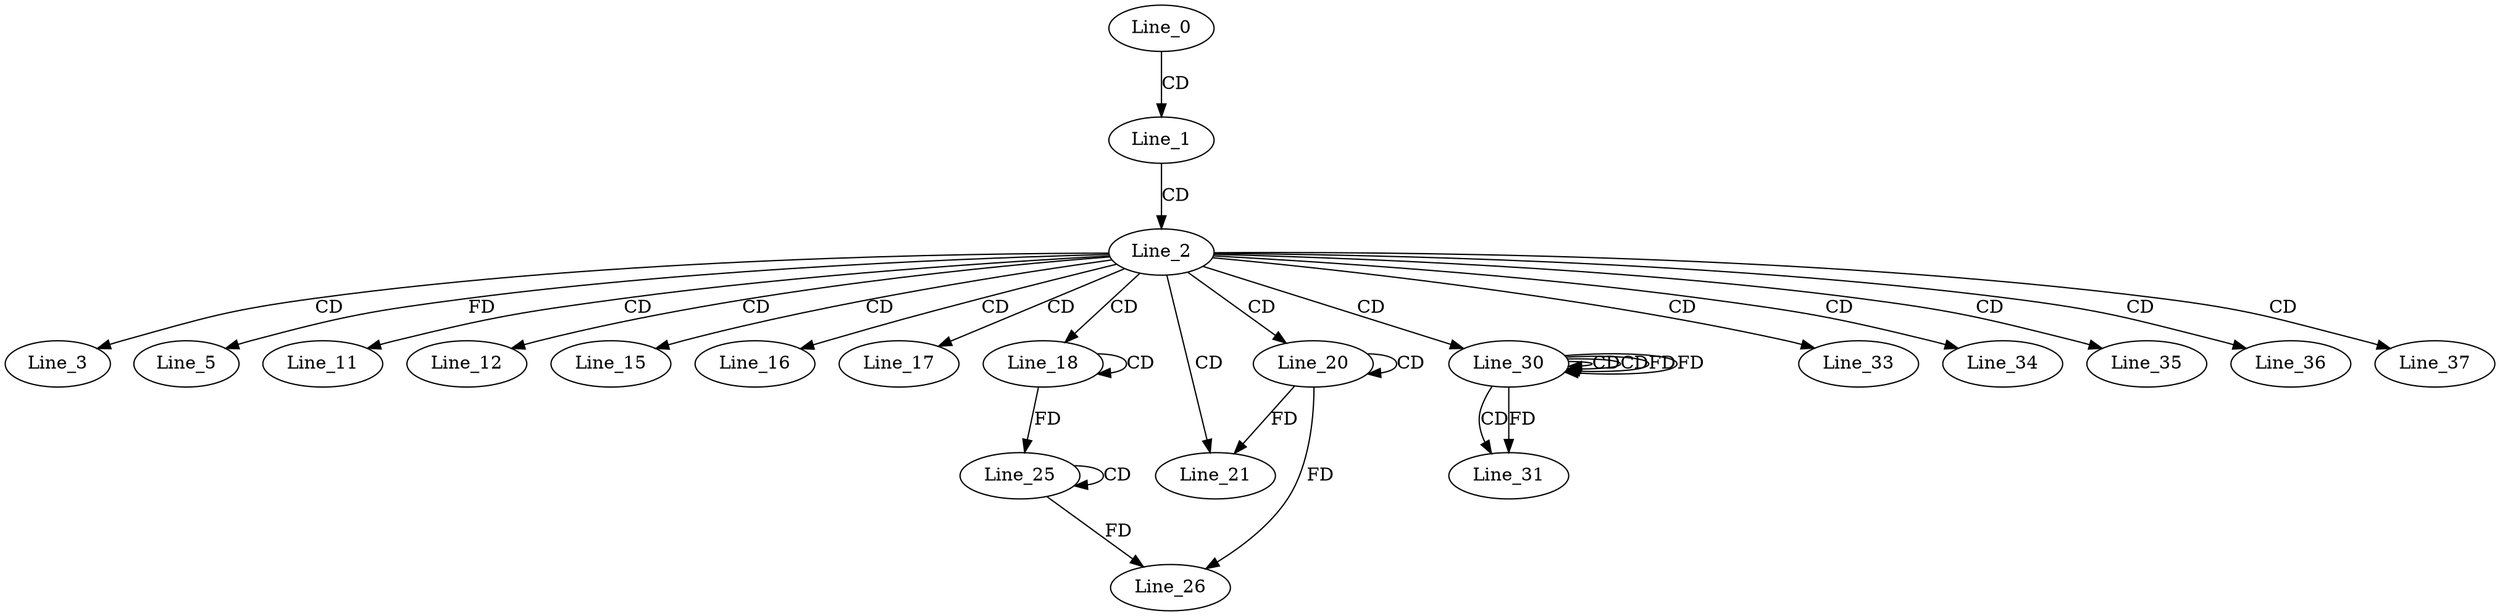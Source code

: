 digraph G {
  Line_0;
  Line_1;
  Line_2;
  Line_3;
  Line_5;
  Line_11;
  Line_12;
  Line_15;
  Line_16;
  Line_17;
  Line_18;
  Line_18;
  Line_20;
  Line_20;
  Line_21;
  Line_25;
  Line_25;
  Line_26;
  Line_26;
  Line_30;
  Line_30;
  Line_30;
  Line_30;
  Line_31;
  Line_31;
  Line_33;
  Line_34;
  Line_35;
  Line_36;
  Line_37;
  Line_0 -> Line_1 [ label="CD" ];
  Line_1 -> Line_2 [ label="CD" ];
  Line_2 -> Line_3 [ label="CD" ];
  Line_2 -> Line_5 [ label="FD" ];
  Line_2 -> Line_11 [ label="CD" ];
  Line_2 -> Line_12 [ label="CD" ];
  Line_2 -> Line_15 [ label="CD" ];
  Line_2 -> Line_16 [ label="CD" ];
  Line_2 -> Line_17 [ label="CD" ];
  Line_2 -> Line_18 [ label="CD" ];
  Line_18 -> Line_18 [ label="CD" ];
  Line_2 -> Line_20 [ label="CD" ];
  Line_20 -> Line_20 [ label="CD" ];
  Line_2 -> Line_21 [ label="CD" ];
  Line_20 -> Line_21 [ label="FD" ];
  Line_25 -> Line_25 [ label="CD" ];
  Line_18 -> Line_25 [ label="FD" ];
  Line_25 -> Line_26 [ label="FD" ];
  Line_20 -> Line_26 [ label="FD" ];
  Line_2 -> Line_30 [ label="CD" ];
  Line_30 -> Line_30 [ label="CD" ];
  Line_30 -> Line_30 [ label="CD" ];
  Line_30 -> Line_30 [ label="FD" ];
  Line_30 -> Line_31 [ label="CD" ];
  Line_30 -> Line_31 [ label="FD" ];
  Line_2 -> Line_33 [ label="CD" ];
  Line_2 -> Line_34 [ label="CD" ];
  Line_2 -> Line_35 [ label="CD" ];
  Line_2 -> Line_36 [ label="CD" ];
  Line_2 -> Line_37 [ label="CD" ];
  Line_30 -> Line_30 [ label="FD" ];
}
